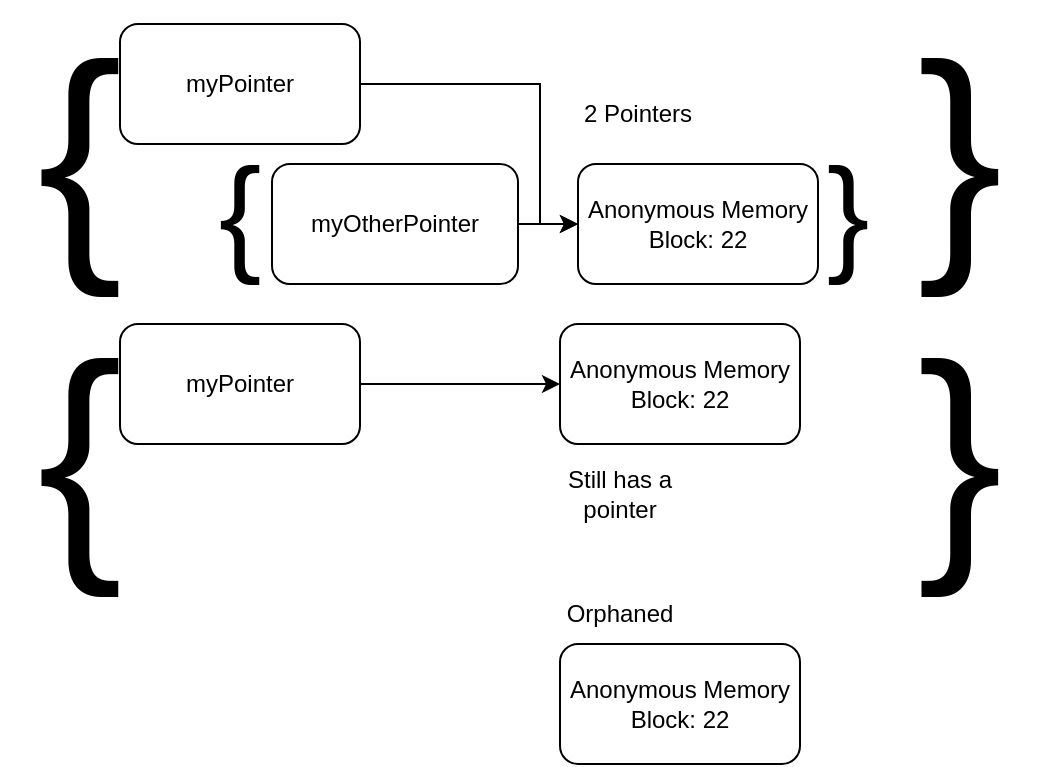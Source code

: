 <mxfile version="21.0.8" type="device"><diagram name="Page-1" id="xcseX_8jl4Rnu4aj0fn8"><mxGraphModel dx="1434" dy="774" grid="1" gridSize="10" guides="1" tooltips="1" connect="1" arrows="1" fold="1" page="1" pageScale="1" pageWidth="850" pageHeight="1100" math="0" shadow="0"><root><mxCell id="0"/><mxCell id="1" parent="0"/><mxCell id="iy7wo-WVDIVstyV2DdBM-75" style="edgeStyle=orthogonalEdgeStyle;rounded=0;orthogonalLoop=1;jettySize=auto;html=1;exitX=1;exitY=0.5;exitDx=0;exitDy=0;" parent="1" source="iy7wo-WVDIVstyV2DdBM-68" target="iy7wo-WVDIVstyV2DdBM-74" edge="1"><mxGeometry relative="1" as="geometry"/></mxCell><mxCell id="iy7wo-WVDIVstyV2DdBM-68" value="myOtherPointer" style="rounded=1;whiteSpace=wrap;html=1;" parent="1" vertex="1"><mxGeometry x="136" y="110" width="123" height="60" as="geometry"/></mxCell><mxCell id="iy7wo-WVDIVstyV2DdBM-72" value="&lt;font style=&quot;font-size: 64px;&quot;&gt;{&lt;/font&gt;" style="text;html=1;strokeColor=none;fillColor=none;align=center;verticalAlign=middle;whiteSpace=wrap;rounded=0;" parent="1" vertex="1"><mxGeometry x="80" y="70" width="80" height="130" as="geometry"/></mxCell><mxCell id="iy7wo-WVDIVstyV2DdBM-73" value="&lt;font style=&quot;font-size: 64px;&quot;&gt;}&lt;/font&gt;" style="text;html=1;strokeColor=none;fillColor=none;align=center;verticalAlign=middle;whiteSpace=wrap;rounded=0;" parent="1" vertex="1"><mxGeometry x="384.42" y="70" width="80" height="130" as="geometry"/></mxCell><mxCell id="iy7wo-WVDIVstyV2DdBM-74" value="Anonymous Memory Block: 22" style="rounded=1;whiteSpace=wrap;html=1;" parent="1" vertex="1"><mxGeometry x="289" y="110" width="120" height="60" as="geometry"/></mxCell><mxCell id="iy7wo-WVDIVstyV2DdBM-76" value="Anonymous Memory Block: 22" style="rounded=1;whiteSpace=wrap;html=1;" parent="1" vertex="1"><mxGeometry x="280" y="350" width="120" height="60" as="geometry"/></mxCell><mxCell id="GAEh7HolB2n8eu_YuAX7-19" style="edgeStyle=orthogonalEdgeStyle;rounded=0;orthogonalLoop=1;jettySize=auto;html=1;exitX=1;exitY=0.5;exitDx=0;exitDy=0;entryX=0;entryY=0.5;entryDx=0;entryDy=0;" edge="1" parent="1" source="GAEh7HolB2n8eu_YuAX7-15" target="iy7wo-WVDIVstyV2DdBM-74"><mxGeometry relative="1" as="geometry"><Array as="points"><mxPoint x="270" y="70"/><mxPoint x="270" y="140"/></Array></mxGeometry></mxCell><mxCell id="GAEh7HolB2n8eu_YuAX7-15" value="myPointer" style="rounded=1;whiteSpace=wrap;html=1;" vertex="1" parent="1"><mxGeometry x="60" y="40" width="120" height="60" as="geometry"/></mxCell><mxCell id="GAEh7HolB2n8eu_YuAX7-16" value="&lt;font style=&quot;font-size: 128px;&quot;&gt;{&lt;/font&gt;" style="text;html=1;strokeColor=none;fillColor=none;align=center;verticalAlign=middle;whiteSpace=wrap;rounded=0;" vertex="1" parent="1"><mxGeometry y="40" width="80" height="130" as="geometry"/></mxCell><mxCell id="GAEh7HolB2n8eu_YuAX7-17" value="&lt;font style=&quot;font-size: 128px;&quot;&gt;}&lt;/font&gt;" style="text;html=1;strokeColor=none;fillColor=none;align=center;verticalAlign=middle;whiteSpace=wrap;rounded=0;" vertex="1" parent="1"><mxGeometry x="440" y="40" width="80" height="130" as="geometry"/></mxCell><mxCell id="GAEh7HolB2n8eu_YuAX7-24" value="Anonymous Memory Block: 22" style="rounded=1;whiteSpace=wrap;html=1;" vertex="1" parent="1"><mxGeometry x="280" y="190" width="120" height="60" as="geometry"/></mxCell><mxCell id="GAEh7HolB2n8eu_YuAX7-30" style="edgeStyle=orthogonalEdgeStyle;rounded=0;orthogonalLoop=1;jettySize=auto;html=1;exitX=1;exitY=0.5;exitDx=0;exitDy=0;entryX=0;entryY=0.5;entryDx=0;entryDy=0;" edge="1" parent="1" source="GAEh7HolB2n8eu_YuAX7-26" target="GAEh7HolB2n8eu_YuAX7-24"><mxGeometry relative="1" as="geometry"/></mxCell><mxCell id="GAEh7HolB2n8eu_YuAX7-26" value="myPointer" style="rounded=1;whiteSpace=wrap;html=1;" vertex="1" parent="1"><mxGeometry x="60" y="190" width="120" height="60" as="geometry"/></mxCell><mxCell id="GAEh7HolB2n8eu_YuAX7-27" value="&lt;font style=&quot;font-size: 128px;&quot;&gt;{&lt;/font&gt;" style="text;html=1;strokeColor=none;fillColor=none;align=center;verticalAlign=middle;whiteSpace=wrap;rounded=0;" vertex="1" parent="1"><mxGeometry y="190" width="80" height="130" as="geometry"/></mxCell><mxCell id="GAEh7HolB2n8eu_YuAX7-28" value="&lt;font style=&quot;font-size: 128px;&quot;&gt;}&lt;/font&gt;" style="text;html=1;strokeColor=none;fillColor=none;align=center;verticalAlign=middle;whiteSpace=wrap;rounded=0;" vertex="1" parent="1"><mxGeometry x="440" y="190" width="80" height="130" as="geometry"/></mxCell><mxCell id="GAEh7HolB2n8eu_YuAX7-31" value="Orphaned" style="text;html=1;strokeColor=none;fillColor=none;align=center;verticalAlign=middle;whiteSpace=wrap;rounded=0;" vertex="1" parent="1"><mxGeometry x="280" y="320" width="60" height="30" as="geometry"/></mxCell><mxCell id="GAEh7HolB2n8eu_YuAX7-32" value="Still has a pointer" style="text;html=1;strokeColor=none;fillColor=none;align=center;verticalAlign=middle;whiteSpace=wrap;rounded=0;" vertex="1" parent="1"><mxGeometry x="280" y="260" width="60" height="30" as="geometry"/></mxCell><mxCell id="GAEh7HolB2n8eu_YuAX7-33" value="2 Pointers" style="text;html=1;strokeColor=none;fillColor=none;align=center;verticalAlign=middle;whiteSpace=wrap;rounded=0;" vertex="1" parent="1"><mxGeometry x="289" y="70" width="60" height="30" as="geometry"/></mxCell></root></mxGraphModel></diagram></mxfile>